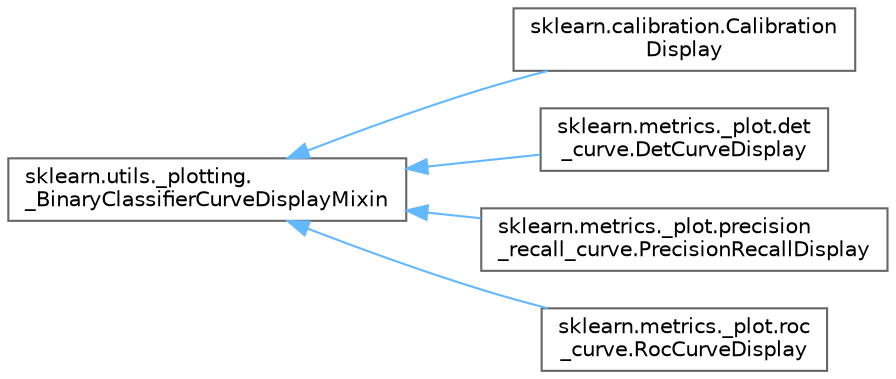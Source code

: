 digraph "Graphical Class Hierarchy"
{
 // LATEX_PDF_SIZE
  bgcolor="transparent";
  edge [fontname=Helvetica,fontsize=10,labelfontname=Helvetica,labelfontsize=10];
  node [fontname=Helvetica,fontsize=10,shape=box,height=0.2,width=0.4];
  rankdir="LR";
  Node0 [id="Node000000",label="sklearn.utils._plotting.\l_BinaryClassifierCurveDisplayMixin",height=0.2,width=0.4,color="grey40", fillcolor="white", style="filled",URL="$d6/d6c/classsklearn_1_1utils_1_1__plotting_1_1__BinaryClassifierCurveDisplayMixin.html",tooltip=" "];
  Node0 -> Node1 [id="edge5589_Node000000_Node000001",dir="back",color="steelblue1",style="solid",tooltip=" "];
  Node1 [id="Node000001",label="sklearn.calibration.Calibration\lDisplay",height=0.2,width=0.4,color="grey40", fillcolor="white", style="filled",URL="$dc/ded/classsklearn_1_1calibration_1_1CalibrationDisplay.html",tooltip=" "];
  Node0 -> Node2 [id="edge5590_Node000000_Node000002",dir="back",color="steelblue1",style="solid",tooltip=" "];
  Node2 [id="Node000002",label="sklearn.metrics._plot.det\l_curve.DetCurveDisplay",height=0.2,width=0.4,color="grey40", fillcolor="white", style="filled",URL="$d2/d1b/classsklearn_1_1metrics_1_1__plot_1_1det__curve_1_1DetCurveDisplay.html",tooltip=" "];
  Node0 -> Node3 [id="edge5591_Node000000_Node000003",dir="back",color="steelblue1",style="solid",tooltip=" "];
  Node3 [id="Node000003",label="sklearn.metrics._plot.precision\l_recall_curve.PrecisionRecallDisplay",height=0.2,width=0.4,color="grey40", fillcolor="white", style="filled",URL="$d6/d10/classsklearn_1_1metrics_1_1__plot_1_1precision__recall__curve_1_1PrecisionRecallDisplay.html",tooltip=" "];
  Node0 -> Node4 [id="edge5592_Node000000_Node000004",dir="back",color="steelblue1",style="solid",tooltip=" "];
  Node4 [id="Node000004",label="sklearn.metrics._plot.roc\l_curve.RocCurveDisplay",height=0.2,width=0.4,color="grey40", fillcolor="white", style="filled",URL="$db/d66/classsklearn_1_1metrics_1_1__plot_1_1roc__curve_1_1RocCurveDisplay.html",tooltip=" "];
}
